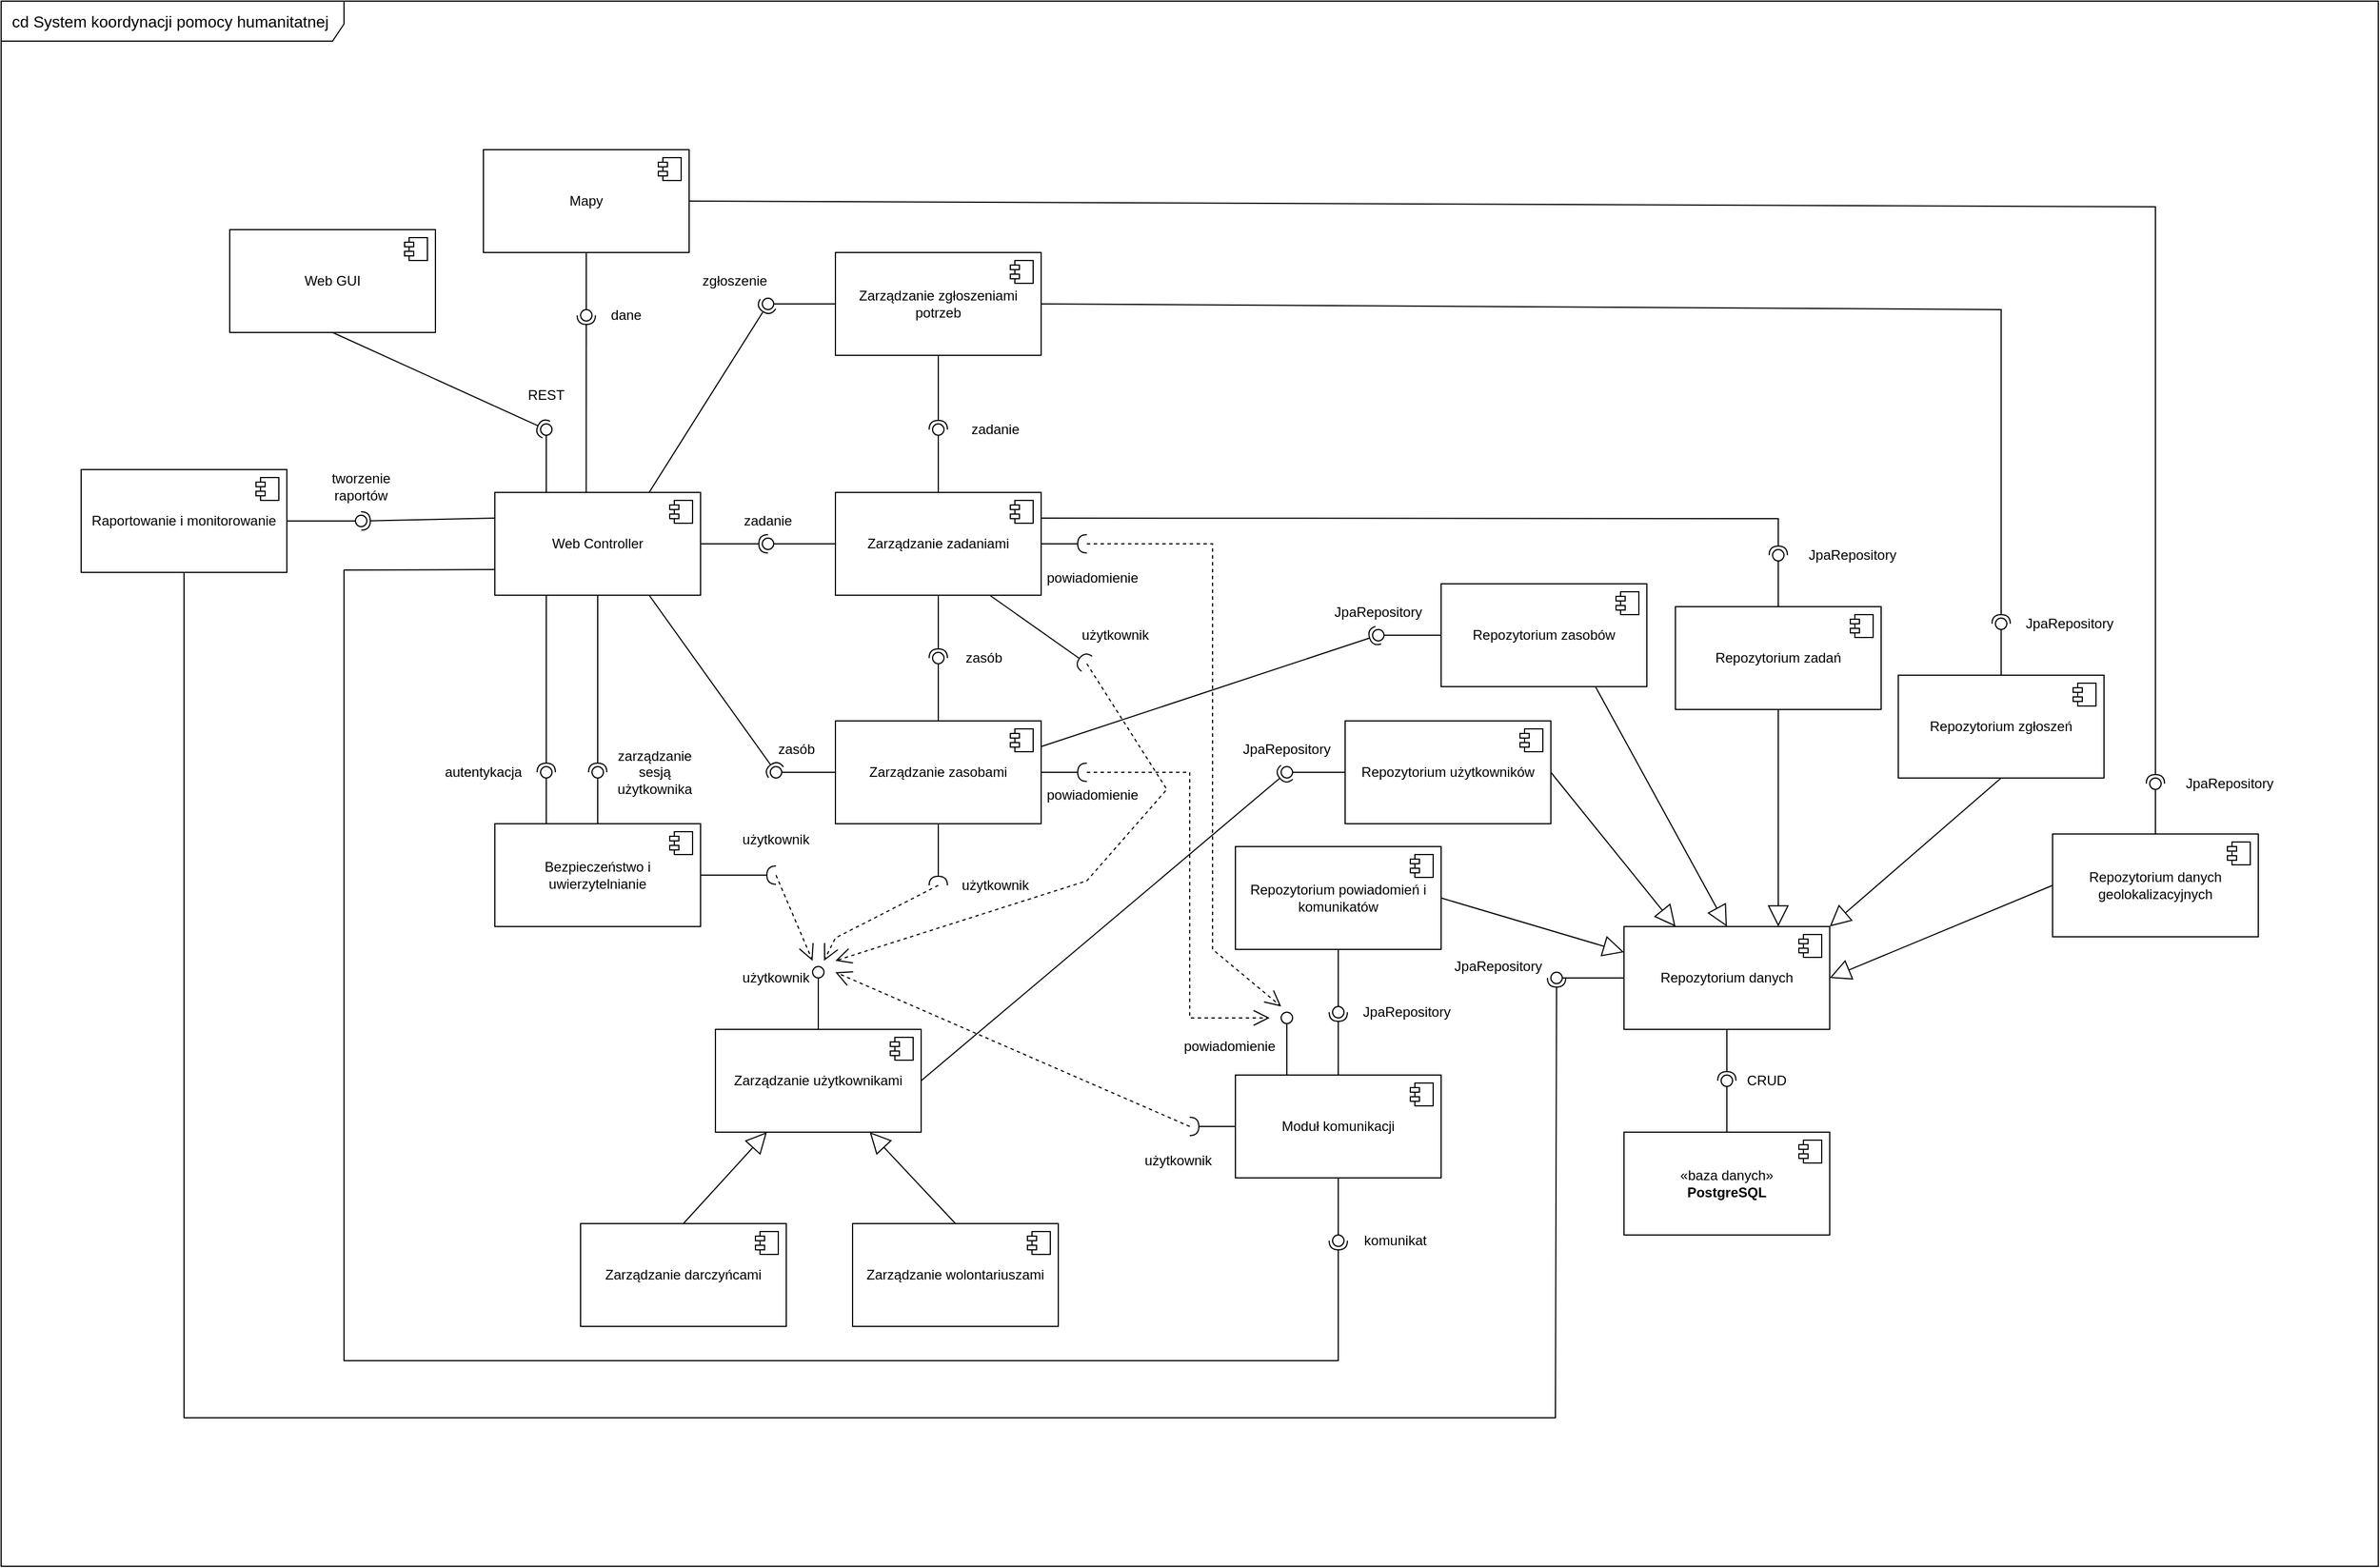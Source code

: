 <mxfile version="24.7.8">
  <diagram name="Strona-1" id="bdYZarhWwnNevOuEMBzX">
    <mxGraphModel dx="2403" dy="3136" grid="1" gridSize="10" guides="1" tooltips="1" connect="1" arrows="1" fold="1" page="1" pageScale="1" pageWidth="827" pageHeight="1169" math="0" shadow="0">
      <root>
        <mxCell id="0" />
        <mxCell id="1" parent="0" />
        <mxCell id="wbfZPtrRBLeSPW4oJf3d-215" value="&lt;font style=&quot;font-size: 14px;&quot;&gt;cd System koordynacji pomocy humanitatnej&amp;nbsp;&lt;/font&gt;" style="shape=umlFrame;whiteSpace=wrap;html=1;pointerEvents=0;recursiveResize=0;container=1;collapsible=0;width=300;height=35;" parent="1" vertex="1">
          <mxGeometry x="550" y="-640" width="2080" height="1370" as="geometry" />
        </mxCell>
        <mxCell id="KYm69CL8cMX49H1j501y-74" value="powiadomienie" style="text;html=1;align=center;verticalAlign=middle;whiteSpace=wrap;rounded=0;" parent="wbfZPtrRBLeSPW4oJf3d-215" vertex="1">
          <mxGeometry x="1045" y="900" width="60" height="30" as="geometry" />
        </mxCell>
        <mxCell id="wbfZPtrRBLeSPW4oJf3d-64" value="Bezpieczeństwo i uwierzytelnianie" style="html=1;dropTarget=0;whiteSpace=wrap;" parent="1" vertex="1">
          <mxGeometry x="982" y="80" width="180" height="90" as="geometry" />
        </mxCell>
        <mxCell id="wbfZPtrRBLeSPW4oJf3d-65" value="" style="shape=module;jettyWidth=8;jettyHeight=4;" parent="wbfZPtrRBLeSPW4oJf3d-64" vertex="1">
          <mxGeometry x="1" width="20" height="20" relative="1" as="geometry">
            <mxPoint x="-27" y="7" as="offset" />
          </mxGeometry>
        </mxCell>
        <mxCell id="wbfZPtrRBLeSPW4oJf3d-66" value="Zarządzanie zgłoszeniami potrzeb" style="html=1;dropTarget=0;whiteSpace=wrap;" parent="1" vertex="1">
          <mxGeometry x="1280" y="-420" width="180" height="90" as="geometry" />
        </mxCell>
        <mxCell id="wbfZPtrRBLeSPW4oJf3d-67" value="" style="shape=module;jettyWidth=8;jettyHeight=4;" parent="wbfZPtrRBLeSPW4oJf3d-66" vertex="1">
          <mxGeometry x="1" width="20" height="20" relative="1" as="geometry">
            <mxPoint x="-27" y="7" as="offset" />
          </mxGeometry>
        </mxCell>
        <mxCell id="wbfZPtrRBLeSPW4oJf3d-68" value="Web Controller" style="html=1;dropTarget=0;whiteSpace=wrap;" parent="1" vertex="1">
          <mxGeometry x="982" y="-210" width="180" height="90" as="geometry" />
        </mxCell>
        <mxCell id="wbfZPtrRBLeSPW4oJf3d-69" value="" style="shape=module;jettyWidth=8;jettyHeight=4;" parent="wbfZPtrRBLeSPW4oJf3d-68" vertex="1">
          <mxGeometry x="1" width="20" height="20" relative="1" as="geometry">
            <mxPoint x="-27" y="7" as="offset" />
          </mxGeometry>
        </mxCell>
        <mxCell id="wbfZPtrRBLeSPW4oJf3d-74" value="zarządzanie sesją użytkownika" style="text;html=1;align=center;verticalAlign=middle;whiteSpace=wrap;rounded=0;" parent="1" vertex="1">
          <mxGeometry x="1092" y="20" width="60" height="30" as="geometry" />
        </mxCell>
        <mxCell id="wbfZPtrRBLeSPW4oJf3d-78" value="autentykacja" style="text;html=1;align=center;verticalAlign=middle;whiteSpace=wrap;rounded=0;" parent="1" vertex="1">
          <mxGeometry x="942" y="20" width="60" height="30" as="geometry" />
        </mxCell>
        <mxCell id="wbfZPtrRBLeSPW4oJf3d-79" value="Zarządzanie zadaniami" style="html=1;dropTarget=0;whiteSpace=wrap;" parent="1" vertex="1">
          <mxGeometry x="1280" y="-210" width="180" height="90" as="geometry" />
        </mxCell>
        <mxCell id="wbfZPtrRBLeSPW4oJf3d-80" value="" style="shape=module;jettyWidth=8;jettyHeight=4;" parent="wbfZPtrRBLeSPW4oJf3d-79" vertex="1">
          <mxGeometry x="1" width="20" height="20" relative="1" as="geometry">
            <mxPoint x="-27" y="7" as="offset" />
          </mxGeometry>
        </mxCell>
        <mxCell id="wbfZPtrRBLeSPW4oJf3d-83" value="Zarządzanie użytkownikami" style="html=1;dropTarget=0;whiteSpace=wrap;" parent="1" vertex="1">
          <mxGeometry x="1175" y="260" width="180" height="90" as="geometry" />
        </mxCell>
        <mxCell id="wbfZPtrRBLeSPW4oJf3d-84" value="" style="shape=module;jettyWidth=8;jettyHeight=4;" parent="wbfZPtrRBLeSPW4oJf3d-83" vertex="1">
          <mxGeometry x="1" width="20" height="20" relative="1" as="geometry">
            <mxPoint x="-27" y="7" as="offset" />
          </mxGeometry>
        </mxCell>
        <mxCell id="wbfZPtrRBLeSPW4oJf3d-87" value="Web GUI" style="html=1;dropTarget=0;whiteSpace=wrap;" parent="1" vertex="1">
          <mxGeometry x="750" y="-440" width="180" height="90" as="geometry" />
        </mxCell>
        <mxCell id="wbfZPtrRBLeSPW4oJf3d-88" value="" style="shape=module;jettyWidth=8;jettyHeight=4;" parent="wbfZPtrRBLeSPW4oJf3d-87" vertex="1">
          <mxGeometry x="1" width="20" height="20" relative="1" as="geometry">
            <mxPoint x="-27" y="7" as="offset" />
          </mxGeometry>
        </mxCell>
        <mxCell id="wbfZPtrRBLeSPW4oJf3d-105" value="Zarządzanie zasobami" style="html=1;dropTarget=0;whiteSpace=wrap;" parent="1" vertex="1">
          <mxGeometry x="1280" y="-10" width="180" height="90" as="geometry" />
        </mxCell>
        <mxCell id="wbfZPtrRBLeSPW4oJf3d-106" value="" style="shape=module;jettyWidth=8;jettyHeight=4;" parent="wbfZPtrRBLeSPW4oJf3d-105" vertex="1">
          <mxGeometry x="1" width="20" height="20" relative="1" as="geometry">
            <mxPoint x="-27" y="7" as="offset" />
          </mxGeometry>
        </mxCell>
        <mxCell id="wbfZPtrRBLeSPW4oJf3d-111" value="" style="rounded=0;orthogonalLoop=1;jettySize=auto;html=1;endArrow=halfCircle;endFill=0;endSize=6;strokeWidth=1;sketch=0;exitX=0.5;exitY=1;exitDx=0;exitDy=0;" parent="1" source="wbfZPtrRBLeSPW4oJf3d-68" target="wbfZPtrRBLeSPW4oJf3d-113" edge="1">
          <mxGeometry relative="1" as="geometry">
            <mxPoint x="1130" y="25" as="sourcePoint" />
          </mxGeometry>
        </mxCell>
        <mxCell id="wbfZPtrRBLeSPW4oJf3d-112" value="" style="rounded=0;orthogonalLoop=1;jettySize=auto;html=1;endArrow=oval;endFill=0;sketch=0;sourcePerimeterSpacing=0;targetPerimeterSpacing=0;endSize=10;exitX=0.5;exitY=0;exitDx=0;exitDy=0;" parent="1" source="wbfZPtrRBLeSPW4oJf3d-64" target="wbfZPtrRBLeSPW4oJf3d-113" edge="1">
          <mxGeometry relative="1" as="geometry">
            <mxPoint x="1142" y="135" as="sourcePoint" />
          </mxGeometry>
        </mxCell>
        <mxCell id="wbfZPtrRBLeSPW4oJf3d-113" value="" style="ellipse;whiteSpace=wrap;html=1;align=center;aspect=fixed;fillColor=none;strokeColor=none;resizable=0;perimeter=centerPerimeter;rotatable=0;allowArrows=0;points=[];outlineConnect=1;" parent="1" vertex="1">
          <mxGeometry x="1067" y="30" width="10" height="10" as="geometry" />
        </mxCell>
        <mxCell id="wbfZPtrRBLeSPW4oJf3d-116" value="" style="rounded=0;orthogonalLoop=1;jettySize=auto;html=1;endArrow=halfCircle;endFill=0;endSize=6;strokeWidth=1;sketch=0;exitX=0.25;exitY=1;exitDx=0;exitDy=0;" parent="1" source="wbfZPtrRBLeSPW4oJf3d-68" target="wbfZPtrRBLeSPW4oJf3d-118" edge="1">
          <mxGeometry relative="1" as="geometry">
            <mxPoint x="1130" y="25" as="sourcePoint" />
          </mxGeometry>
        </mxCell>
        <mxCell id="wbfZPtrRBLeSPW4oJf3d-117" value="" style="rounded=0;orthogonalLoop=1;jettySize=auto;html=1;endArrow=oval;endFill=0;sketch=0;sourcePerimeterSpacing=0;targetPerimeterSpacing=0;endSize=10;exitX=0.25;exitY=0;exitDx=0;exitDy=0;" parent="1" source="wbfZPtrRBLeSPW4oJf3d-64" target="wbfZPtrRBLeSPW4oJf3d-118" edge="1">
          <mxGeometry relative="1" as="geometry">
            <mxPoint x="1142" y="135" as="sourcePoint" />
          </mxGeometry>
        </mxCell>
        <mxCell id="wbfZPtrRBLeSPW4oJf3d-118" value="" style="ellipse;whiteSpace=wrap;html=1;align=center;aspect=fixed;fillColor=none;strokeColor=none;resizable=0;perimeter=centerPerimeter;rotatable=0;allowArrows=0;points=[];outlineConnect=1;" parent="1" vertex="1">
          <mxGeometry x="1022" y="30" width="10" height="10" as="geometry" />
        </mxCell>
        <mxCell id="wbfZPtrRBLeSPW4oJf3d-119" value="" style="rounded=0;orthogonalLoop=1;jettySize=auto;html=1;endArrow=halfCircle;endFill=0;endSize=6;strokeWidth=1;sketch=0;exitX=0.75;exitY=0;exitDx=0;exitDy=0;" parent="1" source="wbfZPtrRBLeSPW4oJf3d-68" target="wbfZPtrRBLeSPW4oJf3d-121" edge="1">
          <mxGeometry relative="1" as="geometry">
            <mxPoint x="1060" y="-345" as="sourcePoint" />
          </mxGeometry>
        </mxCell>
        <mxCell id="wbfZPtrRBLeSPW4oJf3d-120" value="" style="rounded=0;orthogonalLoop=1;jettySize=auto;html=1;endArrow=oval;endFill=0;sketch=0;sourcePerimeterSpacing=0;targetPerimeterSpacing=0;endSize=10;exitX=0;exitY=0.5;exitDx=0;exitDy=0;" parent="1" source="wbfZPtrRBLeSPW4oJf3d-66" target="wbfZPtrRBLeSPW4oJf3d-121" edge="1">
          <mxGeometry relative="1" as="geometry">
            <mxPoint x="1020" y="-345" as="sourcePoint" />
          </mxGeometry>
        </mxCell>
        <mxCell id="wbfZPtrRBLeSPW4oJf3d-121" value="" style="ellipse;whiteSpace=wrap;html=1;align=center;aspect=fixed;fillColor=none;strokeColor=none;resizable=0;perimeter=centerPerimeter;rotatable=0;allowArrows=0;points=[];outlineConnect=1;" parent="1" vertex="1">
          <mxGeometry x="1216" y="-380" width="10" height="10" as="geometry" />
        </mxCell>
        <mxCell id="wbfZPtrRBLeSPW4oJf3d-123" value="zgłoszenie" style="text;html=1;align=center;verticalAlign=middle;whiteSpace=wrap;rounded=0;" parent="1" vertex="1">
          <mxGeometry x="1162" y="-410" width="60" height="30" as="geometry" />
        </mxCell>
        <mxCell id="wbfZPtrRBLeSPW4oJf3d-136" value="" style="rounded=0;orthogonalLoop=1;jettySize=auto;html=1;endArrow=halfCircle;endFill=0;endSize=6;strokeWidth=1;sketch=0;exitX=1;exitY=0.5;exitDx=0;exitDy=0;" parent="1" source="KYm69CL8cMX49H1j501y-21" edge="1">
          <mxGeometry relative="1" as="geometry">
            <mxPoint x="1076" y="-55" as="sourcePoint" />
            <mxPoint x="1228" y="125" as="targetPoint" />
          </mxGeometry>
        </mxCell>
        <mxCell id="wbfZPtrRBLeSPW4oJf3d-156" value="" style="rounded=0;orthogonalLoop=1;jettySize=auto;html=1;endArrow=halfCircle;endFill=0;endSize=6;strokeWidth=1;sketch=0;exitX=1;exitY=0.5;exitDx=0;exitDy=0;" parent="1" source="wbfZPtrRBLeSPW4oJf3d-68" target="wbfZPtrRBLeSPW4oJf3d-158" edge="1">
          <mxGeometry relative="1" as="geometry">
            <mxPoint x="1120" y="-165" as="sourcePoint" />
          </mxGeometry>
        </mxCell>
        <mxCell id="wbfZPtrRBLeSPW4oJf3d-157" value="" style="rounded=0;orthogonalLoop=1;jettySize=auto;html=1;endArrow=oval;endFill=0;sketch=0;sourcePerimeterSpacing=0;targetPerimeterSpacing=0;endSize=10;exitX=0;exitY=0.5;exitDx=0;exitDy=0;" parent="1" source="wbfZPtrRBLeSPW4oJf3d-79" target="wbfZPtrRBLeSPW4oJf3d-158" edge="1">
          <mxGeometry relative="1" as="geometry">
            <mxPoint x="1460" y="-225" as="sourcePoint" />
          </mxGeometry>
        </mxCell>
        <mxCell id="wbfZPtrRBLeSPW4oJf3d-158" value="" style="ellipse;whiteSpace=wrap;html=1;align=center;aspect=fixed;fillColor=none;strokeColor=none;resizable=0;perimeter=centerPerimeter;rotatable=0;allowArrows=0;points=[];outlineConnect=1;" parent="1" vertex="1">
          <mxGeometry x="1216" y="-170" width="10" height="10" as="geometry" />
        </mxCell>
        <mxCell id="wbfZPtrRBLeSPW4oJf3d-159" value="zadanie" style="text;html=1;align=center;verticalAlign=middle;whiteSpace=wrap;rounded=0;" parent="1" vertex="1">
          <mxGeometry x="1191" y="-200" width="60" height="30" as="geometry" />
        </mxCell>
        <mxCell id="wbfZPtrRBLeSPW4oJf3d-168" value="Raportowanie i monitorowanie" style="html=1;dropTarget=0;whiteSpace=wrap;" parent="1" vertex="1">
          <mxGeometry x="620" y="-230" width="180" height="90" as="geometry" />
        </mxCell>
        <mxCell id="wbfZPtrRBLeSPW4oJf3d-169" value="" style="shape=module;jettyWidth=8;jettyHeight=4;" parent="wbfZPtrRBLeSPW4oJf3d-168" vertex="1">
          <mxGeometry x="1" width="20" height="20" relative="1" as="geometry">
            <mxPoint x="-27" y="7" as="offset" />
          </mxGeometry>
        </mxCell>
        <mxCell id="wbfZPtrRBLeSPW4oJf3d-184" value="" style="rounded=0;orthogonalLoop=1;jettySize=auto;html=1;endArrow=halfCircle;endFill=0;endSize=6;strokeWidth=1;sketch=0;exitX=0.75;exitY=1;exitDx=0;exitDy=0;" parent="1" source="wbfZPtrRBLeSPW4oJf3d-68" target="wbfZPtrRBLeSPW4oJf3d-186" edge="1">
          <mxGeometry relative="1" as="geometry">
            <mxPoint x="1090" y="-90" as="sourcePoint" />
          </mxGeometry>
        </mxCell>
        <mxCell id="wbfZPtrRBLeSPW4oJf3d-185" value="" style="rounded=0;orthogonalLoop=1;jettySize=auto;html=1;endArrow=oval;endFill=0;sketch=0;sourcePerimeterSpacing=0;targetPerimeterSpacing=0;endSize=10;exitX=0;exitY=0.5;exitDx=0;exitDy=0;" parent="1" source="wbfZPtrRBLeSPW4oJf3d-105" target="wbfZPtrRBLeSPW4oJf3d-186" edge="1">
          <mxGeometry relative="1" as="geometry">
            <mxPoint x="1360" y="-185" as="sourcePoint" />
          </mxGeometry>
        </mxCell>
        <mxCell id="wbfZPtrRBLeSPW4oJf3d-186" value="" style="ellipse;whiteSpace=wrap;html=1;align=center;aspect=fixed;fillColor=none;strokeColor=none;resizable=0;perimeter=centerPerimeter;rotatable=0;allowArrows=0;points=[];outlineConnect=1;" parent="1" vertex="1">
          <mxGeometry x="1223" y="30" width="10" height="10" as="geometry" />
        </mxCell>
        <mxCell id="wbfZPtrRBLeSPW4oJf3d-187" value="zasób" style="text;html=1;align=center;verticalAlign=middle;whiteSpace=wrap;rounded=0;" parent="1" vertex="1">
          <mxGeometry x="1216" width="60" height="30" as="geometry" />
        </mxCell>
        <mxCell id="wbfZPtrRBLeSPW4oJf3d-193" value="" style="endArrow=block;endSize=16;endFill=0;html=1;rounded=0;entryX=0.25;entryY=1;entryDx=0;entryDy=0;exitX=0.5;exitY=0;exitDx=0;exitDy=0;" parent="1" source="wbfZPtrRBLeSPW4oJf3d-154" target="wbfZPtrRBLeSPW4oJf3d-83" edge="1">
          <mxGeometry width="160" relative="1" as="geometry">
            <mxPoint x="1205" y="-30" as="sourcePoint" />
            <mxPoint x="1365" y="-30" as="targetPoint" />
          </mxGeometry>
        </mxCell>
        <mxCell id="wbfZPtrRBLeSPW4oJf3d-62" value="Repozytorium danych" style="html=1;dropTarget=0;whiteSpace=wrap;" parent="1" vertex="1">
          <mxGeometry x="1970" y="170" width="180" height="90" as="geometry" />
        </mxCell>
        <mxCell id="wbfZPtrRBLeSPW4oJf3d-63" value="" style="shape=module;jettyWidth=8;jettyHeight=4;" parent="wbfZPtrRBLeSPW4oJf3d-62" vertex="1">
          <mxGeometry x="1" width="20" height="20" relative="1" as="geometry">
            <mxPoint x="-27" y="7" as="offset" />
          </mxGeometry>
        </mxCell>
        <mxCell id="jIf5_SYDW_eX0Bh0rf3I-1" value="«baza danych»&lt;br&gt;&lt;b&gt;PostgreSQL&lt;/b&gt;" style="html=1;dropTarget=0;whiteSpace=wrap;" parent="1" vertex="1">
          <mxGeometry x="1970" y="350" width="180" height="90" as="geometry" />
        </mxCell>
        <mxCell id="jIf5_SYDW_eX0Bh0rf3I-2" value="" style="shape=module;jettyWidth=8;jettyHeight=4;" parent="jIf5_SYDW_eX0Bh0rf3I-1" vertex="1">
          <mxGeometry x="1" width="20" height="20" relative="1" as="geometry">
            <mxPoint x="-27" y="7" as="offset" />
          </mxGeometry>
        </mxCell>
        <mxCell id="jIf5_SYDW_eX0Bh0rf3I-9" value="CRUD" style="text;html=1;align=center;verticalAlign=middle;whiteSpace=wrap;rounded=0;" parent="1" vertex="1">
          <mxGeometry x="2065" y="290" width="60" height="30" as="geometry" />
        </mxCell>
        <mxCell id="jIf5_SYDW_eX0Bh0rf3I-3" value="" style="rounded=0;orthogonalLoop=1;jettySize=auto;html=1;endArrow=halfCircle;endFill=0;endSize=6;strokeWidth=1;sketch=0;exitX=0.5;exitY=1;exitDx=0;exitDy=0;" parent="1" source="wbfZPtrRBLeSPW4oJf3d-62" target="jIf5_SYDW_eX0Bh0rf3I-5" edge="1">
          <mxGeometry relative="1" as="geometry">
            <mxPoint x="1640" y="315" as="sourcePoint" />
          </mxGeometry>
        </mxCell>
        <mxCell id="jIf5_SYDW_eX0Bh0rf3I-4" value="" style="rounded=0;orthogonalLoop=1;jettySize=auto;html=1;endArrow=oval;endFill=0;sketch=0;sourcePerimeterSpacing=0;targetPerimeterSpacing=0;endSize=10;exitX=0.5;exitY=0;exitDx=0;exitDy=0;" parent="1" source="jIf5_SYDW_eX0Bh0rf3I-1" target="jIf5_SYDW_eX0Bh0rf3I-5" edge="1">
          <mxGeometry relative="1" as="geometry">
            <mxPoint x="1640" y="325" as="sourcePoint" />
          </mxGeometry>
        </mxCell>
        <mxCell id="jIf5_SYDW_eX0Bh0rf3I-5" value="" style="ellipse;whiteSpace=wrap;html=1;align=center;aspect=fixed;fillColor=none;strokeColor=none;resizable=0;perimeter=centerPerimeter;rotatable=0;allowArrows=0;points=[];outlineConnect=1;" parent="1" vertex="1">
          <mxGeometry x="2055" y="300" width="10" height="10" as="geometry" />
        </mxCell>
        <mxCell id="jIf5_SYDW_eX0Bh0rf3I-10" value="Repozytorium użytkowników" style="html=1;dropTarget=0;whiteSpace=wrap;" parent="1" vertex="1">
          <mxGeometry x="1726" y="-10" width="180" height="90" as="geometry" />
        </mxCell>
        <mxCell id="jIf5_SYDW_eX0Bh0rf3I-11" value="" style="shape=module;jettyWidth=8;jettyHeight=4;" parent="jIf5_SYDW_eX0Bh0rf3I-10" vertex="1">
          <mxGeometry x="1" width="20" height="20" relative="1" as="geometry">
            <mxPoint x="-27" y="7" as="offset" />
          </mxGeometry>
        </mxCell>
        <mxCell id="wbfZPtrRBLeSPW4oJf3d-153" value="REST" style="text;html=1;align=center;verticalAlign=middle;whiteSpace=wrap;rounded=0;" parent="1" vertex="1">
          <mxGeometry x="997" y="-310" width="60" height="30" as="geometry" />
        </mxCell>
        <mxCell id="wbfZPtrRBLeSPW4oJf3d-139" value="użytkownik" style="text;html=1;align=center;verticalAlign=middle;whiteSpace=wrap;rounded=0;" parent="1" vertex="1">
          <mxGeometry x="1198" y="79" width="60" height="30" as="geometry" />
        </mxCell>
        <mxCell id="wbfZPtrRBLeSPW4oJf3d-85" value="Mapy" style="html=1;dropTarget=0;whiteSpace=wrap;" parent="1" vertex="1">
          <mxGeometry x="972" y="-510" width="180" height="90" as="geometry" />
        </mxCell>
        <mxCell id="wbfZPtrRBLeSPW4oJf3d-86" value="" style="shape=module;jettyWidth=8;jettyHeight=4;" parent="wbfZPtrRBLeSPW4oJf3d-85" vertex="1">
          <mxGeometry x="1" width="20" height="20" relative="1" as="geometry">
            <mxPoint x="-27" y="7" as="offset" />
          </mxGeometry>
        </mxCell>
        <mxCell id="wbfZPtrRBLeSPW4oJf3d-81" value="Moduł komunikacji" style="html=1;dropTarget=0;whiteSpace=wrap;" parent="1" vertex="1">
          <mxGeometry x="1630" y="300" width="180" height="90" as="geometry" />
        </mxCell>
        <mxCell id="wbfZPtrRBLeSPW4oJf3d-82" value="" style="shape=module;jettyWidth=8;jettyHeight=4;" parent="wbfZPtrRBLeSPW4oJf3d-81" vertex="1">
          <mxGeometry x="1" width="20" height="20" relative="1" as="geometry">
            <mxPoint x="-27" y="7" as="offset" />
          </mxGeometry>
        </mxCell>
        <mxCell id="mP5h9x_NBcfM7MQZ7Am3-3" value="Repozytorium powiadomień i komunikatów" style="html=1;dropTarget=0;whiteSpace=wrap;" parent="1" vertex="1">
          <mxGeometry x="1630" y="100" width="180" height="90" as="geometry" />
        </mxCell>
        <mxCell id="mP5h9x_NBcfM7MQZ7Am3-4" value="" style="shape=module;jettyWidth=8;jettyHeight=4;" parent="mP5h9x_NBcfM7MQZ7Am3-3" vertex="1">
          <mxGeometry x="1" width="20" height="20" relative="1" as="geometry">
            <mxPoint x="-27" y="7" as="offset" />
          </mxGeometry>
        </mxCell>
        <mxCell id="mP5h9x_NBcfM7MQZ7Am3-11" value="Zarządzanie wolontariuszami" style="html=1;dropTarget=0;whiteSpace=wrap;" parent="1" vertex="1">
          <mxGeometry x="1295" y="430" width="180" height="90" as="geometry" />
        </mxCell>
        <mxCell id="mP5h9x_NBcfM7MQZ7Am3-12" value="" style="shape=module;jettyWidth=8;jettyHeight=4;" parent="mP5h9x_NBcfM7MQZ7Am3-11" vertex="1">
          <mxGeometry x="1" width="20" height="20" relative="1" as="geometry">
            <mxPoint x="-27" y="7" as="offset" />
          </mxGeometry>
        </mxCell>
        <mxCell id="wbfZPtrRBLeSPW4oJf3d-154" value="Zarządzanie darczyńcami" style="html=1;dropTarget=0;whiteSpace=wrap;" parent="1" vertex="1">
          <mxGeometry x="1057" y="430" width="180" height="90" as="geometry" />
        </mxCell>
        <mxCell id="wbfZPtrRBLeSPW4oJf3d-155" value="" style="shape=module;jettyWidth=8;jettyHeight=4;" parent="wbfZPtrRBLeSPW4oJf3d-154" vertex="1">
          <mxGeometry x="1" width="20" height="20" relative="1" as="geometry">
            <mxPoint x="-27" y="7" as="offset" />
          </mxGeometry>
        </mxCell>
        <mxCell id="jIf5_SYDW_eX0Bh0rf3I-14" value="Repozytorium zasobów" style="html=1;dropTarget=0;whiteSpace=wrap;" parent="1" vertex="1">
          <mxGeometry x="1810" y="-130" width="180" height="90" as="geometry" />
        </mxCell>
        <mxCell id="jIf5_SYDW_eX0Bh0rf3I-15" value="" style="shape=module;jettyWidth=8;jettyHeight=4;" parent="jIf5_SYDW_eX0Bh0rf3I-14" vertex="1">
          <mxGeometry x="1" width="20" height="20" relative="1" as="geometry">
            <mxPoint x="-27" y="7" as="offset" />
          </mxGeometry>
        </mxCell>
        <mxCell id="jIf5_SYDW_eX0Bh0rf3I-16" value="" style="rounded=0;orthogonalLoop=1;jettySize=auto;html=1;endArrow=halfCircle;endFill=0;endSize=6;strokeWidth=1;sketch=0;exitX=0.5;exitY=1;exitDx=0;exitDy=0;" parent="1" source="wbfZPtrRBLeSPW4oJf3d-87" target="jIf5_SYDW_eX0Bh0rf3I-18" edge="1">
          <mxGeometry relative="1" as="geometry">
            <mxPoint x="1310" y="-105" as="sourcePoint" />
          </mxGeometry>
        </mxCell>
        <mxCell id="jIf5_SYDW_eX0Bh0rf3I-17" value="" style="rounded=0;orthogonalLoop=1;jettySize=auto;html=1;endArrow=oval;endFill=0;sketch=0;sourcePerimeterSpacing=0;targetPerimeterSpacing=0;endSize=10;exitX=0.25;exitY=0;exitDx=0;exitDy=0;" parent="1" source="wbfZPtrRBLeSPW4oJf3d-68" target="jIf5_SYDW_eX0Bh0rf3I-18" edge="1">
          <mxGeometry relative="1" as="geometry">
            <mxPoint x="1270" y="-105" as="sourcePoint" />
          </mxGeometry>
        </mxCell>
        <mxCell id="jIf5_SYDW_eX0Bh0rf3I-18" value="" style="ellipse;whiteSpace=wrap;html=1;align=center;aspect=fixed;fillColor=none;strokeColor=none;resizable=0;perimeter=centerPerimeter;rotatable=0;allowArrows=0;points=[];outlineConnect=1;" parent="1" vertex="1">
          <mxGeometry x="1022" y="-270" width="10" height="10" as="geometry" />
        </mxCell>
        <mxCell id="mP5h9x_NBcfM7MQZ7Am3-1" value="Repozytorium zadań" style="html=1;dropTarget=0;whiteSpace=wrap;" parent="1" vertex="1">
          <mxGeometry x="2015" y="-110" width="180" height="90" as="geometry" />
        </mxCell>
        <mxCell id="mP5h9x_NBcfM7MQZ7Am3-2" value="" style="shape=module;jettyWidth=8;jettyHeight=4;" parent="mP5h9x_NBcfM7MQZ7Am3-1" vertex="1">
          <mxGeometry x="1" width="20" height="20" relative="1" as="geometry">
            <mxPoint x="-27" y="7" as="offset" />
          </mxGeometry>
        </mxCell>
        <mxCell id="jIf5_SYDW_eX0Bh0rf3I-12" value="Repozytorium zgłoszeń" style="html=1;dropTarget=0;whiteSpace=wrap;" parent="1" vertex="1">
          <mxGeometry x="2210" y="-50" width="180" height="90" as="geometry" />
        </mxCell>
        <mxCell id="jIf5_SYDW_eX0Bh0rf3I-13" value="" style="shape=module;jettyWidth=8;jettyHeight=4;" parent="jIf5_SYDW_eX0Bh0rf3I-12" vertex="1">
          <mxGeometry x="1" width="20" height="20" relative="1" as="geometry">
            <mxPoint x="-27" y="7" as="offset" />
          </mxGeometry>
        </mxCell>
        <mxCell id="mP5h9x_NBcfM7MQZ7Am3-5" value="Repozytorium danych geolokalizacyjnych" style="html=1;dropTarget=0;whiteSpace=wrap;" parent="1" vertex="1">
          <mxGeometry x="2345" y="89" width="180" height="90" as="geometry" />
        </mxCell>
        <mxCell id="mP5h9x_NBcfM7MQZ7Am3-6" value="" style="shape=module;jettyWidth=8;jettyHeight=4;" parent="mP5h9x_NBcfM7MQZ7Am3-5" vertex="1">
          <mxGeometry x="1" width="20" height="20" relative="1" as="geometry">
            <mxPoint x="-27" y="7" as="offset" />
          </mxGeometry>
        </mxCell>
        <mxCell id="mP5h9x_NBcfM7MQZ7Am3-14" value="" style="endArrow=block;endSize=16;endFill=0;html=1;rounded=0;entryX=0.75;entryY=1;entryDx=0;entryDy=0;exitX=0.5;exitY=0;exitDx=0;exitDy=0;" parent="1" source="mP5h9x_NBcfM7MQZ7Am3-11" target="wbfZPtrRBLeSPW4oJf3d-83" edge="1">
          <mxGeometry width="160" relative="1" as="geometry">
            <mxPoint x="1157" y="360" as="sourcePoint" />
            <mxPoint x="1210" y="290" as="targetPoint" />
          </mxGeometry>
        </mxCell>
        <mxCell id="mP5h9x_NBcfM7MQZ7Am3-16" value="" style="endArrow=block;endSize=16;endFill=0;html=1;rounded=0;entryX=0;entryY=0.25;entryDx=0;entryDy=0;exitX=1;exitY=0.5;exitDx=0;exitDy=0;" parent="1" source="mP5h9x_NBcfM7MQZ7Am3-3" target="wbfZPtrRBLeSPW4oJf3d-62" edge="1">
          <mxGeometry width="160" relative="1" as="geometry">
            <mxPoint x="1860" y="164" as="sourcePoint" />
            <mxPoint x="1842.5" y="150" as="targetPoint" />
          </mxGeometry>
        </mxCell>
        <mxCell id="mP5h9x_NBcfM7MQZ7Am3-17" value="" style="endArrow=block;endSize=16;endFill=0;html=1;rounded=0;entryX=0.25;entryY=0;entryDx=0;entryDy=0;exitX=1;exitY=0.5;exitDx=0;exitDy=0;" parent="1" source="jIf5_SYDW_eX0Bh0rf3I-10" target="wbfZPtrRBLeSPW4oJf3d-62" edge="1">
          <mxGeometry width="160" relative="1" as="geometry">
            <mxPoint x="1252" y="240" as="sourcePoint" />
            <mxPoint x="1305" y="170" as="targetPoint" />
          </mxGeometry>
        </mxCell>
        <mxCell id="mP5h9x_NBcfM7MQZ7Am3-18" value="" style="endArrow=block;endSize=16;endFill=0;html=1;rounded=0;entryX=0.5;entryY=0;entryDx=0;entryDy=0;exitX=0.75;exitY=1;exitDx=0;exitDy=0;" parent="1" source="jIf5_SYDW_eX0Bh0rf3I-14" target="wbfZPtrRBLeSPW4oJf3d-62" edge="1">
          <mxGeometry width="160" relative="1" as="geometry">
            <mxPoint x="1990" y="-30" as="sourcePoint" />
            <mxPoint x="1315" y="180" as="targetPoint" />
          </mxGeometry>
        </mxCell>
        <mxCell id="mP5h9x_NBcfM7MQZ7Am3-19" value="" style="endArrow=block;endSize=16;endFill=0;html=1;rounded=0;entryX=0.75;entryY=0;entryDx=0;entryDy=0;exitX=0.5;exitY=1;exitDx=0;exitDy=0;" parent="1" source="mP5h9x_NBcfM7MQZ7Am3-1" target="wbfZPtrRBLeSPW4oJf3d-62" edge="1">
          <mxGeometry width="160" relative="1" as="geometry">
            <mxPoint x="2090" y="-20" as="sourcePoint" />
            <mxPoint x="1325" y="190" as="targetPoint" />
          </mxGeometry>
        </mxCell>
        <mxCell id="mP5h9x_NBcfM7MQZ7Am3-20" value="" style="endArrow=block;endSize=16;endFill=0;html=1;rounded=0;entryX=1;entryY=0.5;entryDx=0;entryDy=0;exitX=0;exitY=0.5;exitDx=0;exitDy=0;" parent="1" source="mP5h9x_NBcfM7MQZ7Am3-5" target="wbfZPtrRBLeSPW4oJf3d-62" edge="1">
          <mxGeometry width="160" relative="1" as="geometry">
            <mxPoint x="2240" y="240" as="sourcePoint" />
            <mxPoint x="1335" y="200" as="targetPoint" />
          </mxGeometry>
        </mxCell>
        <mxCell id="mP5h9x_NBcfM7MQZ7Am3-21" value="" style="endArrow=block;endSize=16;endFill=0;html=1;rounded=0;entryX=1;entryY=0;entryDx=0;entryDy=0;exitX=0.5;exitY=1;exitDx=0;exitDy=0;" parent="1" source="jIf5_SYDW_eX0Bh0rf3I-12" target="wbfZPtrRBLeSPW4oJf3d-62" edge="1">
          <mxGeometry width="160" relative="1" as="geometry">
            <mxPoint x="2180" y="20" as="sourcePoint" />
            <mxPoint x="1345" y="210" as="targetPoint" />
          </mxGeometry>
        </mxCell>
        <mxCell id="mP5h9x_NBcfM7MQZ7Am3-22" value="" style="rounded=0;orthogonalLoop=1;jettySize=auto;html=1;endArrow=halfCircle;endFill=0;endSize=6;strokeWidth=1;sketch=0;exitX=0.5;exitY=1;exitDx=0;exitDy=0;" parent="1" source="wbfZPtrRBLeSPW4oJf3d-66" target="mP5h9x_NBcfM7MQZ7Am3-24" edge="1">
          <mxGeometry relative="1" as="geometry">
            <mxPoint x="1360" y="-265" as="sourcePoint" />
          </mxGeometry>
        </mxCell>
        <mxCell id="mP5h9x_NBcfM7MQZ7Am3-23" value="" style="rounded=0;orthogonalLoop=1;jettySize=auto;html=1;endArrow=oval;endFill=0;sketch=0;sourcePerimeterSpacing=0;targetPerimeterSpacing=0;endSize=10;exitX=0.5;exitY=0;exitDx=0;exitDy=0;" parent="1" source="wbfZPtrRBLeSPW4oJf3d-79" target="mP5h9x_NBcfM7MQZ7Am3-24" edge="1">
          <mxGeometry relative="1" as="geometry">
            <mxPoint x="1320" y="-265" as="sourcePoint" />
          </mxGeometry>
        </mxCell>
        <mxCell id="mP5h9x_NBcfM7MQZ7Am3-24" value="" style="ellipse;whiteSpace=wrap;html=1;align=center;aspect=fixed;fillColor=none;strokeColor=none;resizable=0;perimeter=centerPerimeter;rotatable=0;allowArrows=0;points=[];outlineConnect=1;" parent="1" vertex="1">
          <mxGeometry x="1365" y="-270" width="10" height="10" as="geometry" />
        </mxCell>
        <mxCell id="mP5h9x_NBcfM7MQZ7Am3-25" value="" style="rounded=0;orthogonalLoop=1;jettySize=auto;html=1;endArrow=halfCircle;endFill=0;endSize=6;strokeWidth=1;sketch=0;exitX=1;exitY=0.5;exitDx=0;exitDy=0;" parent="1" source="wbfZPtrRBLeSPW4oJf3d-66" target="mP5h9x_NBcfM7MQZ7Am3-27" edge="1">
          <mxGeometry relative="1" as="geometry">
            <mxPoint x="1570" y="-155" as="sourcePoint" />
            <Array as="points">
              <mxPoint x="2300" y="-370" />
            </Array>
          </mxGeometry>
        </mxCell>
        <mxCell id="mP5h9x_NBcfM7MQZ7Am3-26" value="" style="rounded=0;orthogonalLoop=1;jettySize=auto;html=1;endArrow=oval;endFill=0;sketch=0;sourcePerimeterSpacing=0;targetPerimeterSpacing=0;endSize=10;exitX=0.5;exitY=0;exitDx=0;exitDy=0;" parent="1" source="jIf5_SYDW_eX0Bh0rf3I-12" target="mP5h9x_NBcfM7MQZ7Am3-27" edge="1">
          <mxGeometry relative="1" as="geometry">
            <mxPoint x="1530" y="-155" as="sourcePoint" />
          </mxGeometry>
        </mxCell>
        <mxCell id="mP5h9x_NBcfM7MQZ7Am3-27" value="" style="ellipse;whiteSpace=wrap;html=1;align=center;aspect=fixed;fillColor=none;strokeColor=none;resizable=0;perimeter=centerPerimeter;rotatable=0;allowArrows=0;points=[];outlineConnect=1;" parent="1" vertex="1">
          <mxGeometry x="2295" y="-100" width="10" height="10" as="geometry" />
        </mxCell>
        <mxCell id="mP5h9x_NBcfM7MQZ7Am3-28" value="" style="rounded=0;orthogonalLoop=1;jettySize=auto;html=1;endArrow=halfCircle;endFill=0;endSize=6;strokeWidth=1;sketch=0;exitX=0.5;exitY=1;exitDx=0;exitDy=0;" parent="1" source="wbfZPtrRBLeSPW4oJf3d-79" target="mP5h9x_NBcfM7MQZ7Am3-30" edge="1">
          <mxGeometry relative="1" as="geometry">
            <mxPoint x="1330" y="-15" as="sourcePoint" />
          </mxGeometry>
        </mxCell>
        <mxCell id="mP5h9x_NBcfM7MQZ7Am3-29" value="" style="rounded=0;orthogonalLoop=1;jettySize=auto;html=1;endArrow=oval;endFill=0;sketch=0;sourcePerimeterSpacing=0;targetPerimeterSpacing=0;endSize=10;exitX=0.5;exitY=0;exitDx=0;exitDy=0;" parent="1" source="wbfZPtrRBLeSPW4oJf3d-105" target="mP5h9x_NBcfM7MQZ7Am3-30" edge="1">
          <mxGeometry relative="1" as="geometry">
            <mxPoint x="1330" y="-20" as="sourcePoint" />
          </mxGeometry>
        </mxCell>
        <mxCell id="mP5h9x_NBcfM7MQZ7Am3-30" value="" style="ellipse;whiteSpace=wrap;html=1;align=center;aspect=fixed;fillColor=none;strokeColor=none;resizable=0;perimeter=centerPerimeter;rotatable=0;allowArrows=0;points=[];outlineConnect=1;" parent="1" vertex="1">
          <mxGeometry x="1365" y="-70" width="10" height="10" as="geometry" />
        </mxCell>
        <mxCell id="mP5h9x_NBcfM7MQZ7Am3-37" value="" style="rounded=0;orthogonalLoop=1;jettySize=auto;html=1;endArrow=halfCircle;endFill=0;endSize=6;strokeWidth=1;sketch=0;exitX=1;exitY=0.5;exitDx=0;exitDy=0;" parent="1" source="wbfZPtrRBLeSPW4oJf3d-105" target="mP5h9x_NBcfM7MQZ7Am3-39" edge="1">
          <mxGeometry relative="1" as="geometry">
            <mxPoint x="1500" y="50" as="sourcePoint" />
          </mxGeometry>
        </mxCell>
        <mxCell id="mP5h9x_NBcfM7MQZ7Am3-39" value="" style="ellipse;whiteSpace=wrap;html=1;align=center;aspect=fixed;fillColor=none;strokeColor=none;resizable=0;perimeter=centerPerimeter;rotatable=0;allowArrows=0;points=[];outlineConnect=1;" parent="1" vertex="1">
          <mxGeometry x="1495" y="30" width="10" height="10" as="geometry" />
        </mxCell>
        <mxCell id="mP5h9x_NBcfM7MQZ7Am3-49" value="" style="rounded=0;orthogonalLoop=1;jettySize=auto;html=1;endArrow=halfCircle;endFill=0;endSize=6;strokeWidth=1;sketch=0;exitX=1;exitY=0.25;exitDx=0;exitDy=0;" parent="1" source="wbfZPtrRBLeSPW4oJf3d-79" target="mP5h9x_NBcfM7MQZ7Am3-51" edge="1">
          <mxGeometry relative="1" as="geometry">
            <mxPoint x="1640" y="-65" as="sourcePoint" />
            <Array as="points">
              <mxPoint x="2105" y="-187" />
            </Array>
          </mxGeometry>
        </mxCell>
        <mxCell id="mP5h9x_NBcfM7MQZ7Am3-50" value="" style="rounded=0;orthogonalLoop=1;jettySize=auto;html=1;endArrow=oval;endFill=0;sketch=0;sourcePerimeterSpacing=0;targetPerimeterSpacing=0;endSize=10;exitX=0.5;exitY=0;exitDx=0;exitDy=0;" parent="1" source="mP5h9x_NBcfM7MQZ7Am3-1" target="mP5h9x_NBcfM7MQZ7Am3-51" edge="1">
          <mxGeometry relative="1" as="geometry">
            <mxPoint x="1600" y="-65" as="sourcePoint" />
          </mxGeometry>
        </mxCell>
        <mxCell id="mP5h9x_NBcfM7MQZ7Am3-51" value="" style="ellipse;whiteSpace=wrap;html=1;align=center;aspect=fixed;fillColor=none;strokeColor=none;resizable=0;perimeter=centerPerimeter;rotatable=0;allowArrows=0;points=[];outlineConnect=1;" parent="1" vertex="1">
          <mxGeometry x="2100" y="-160" width="10" height="10" as="geometry" />
        </mxCell>
        <mxCell id="qcpjLhu1hjKyBAtD3c7Q-3" value="" style="ellipse;whiteSpace=wrap;html=1;align=center;aspect=fixed;fillColor=none;strokeColor=none;resizable=0;perimeter=centerPerimeter;rotatable=0;allowArrows=0;points=[];outlineConnect=1;" parent="1" vertex="1">
          <mxGeometry x="1470" y="-150" width="10" height="10" as="geometry" />
        </mxCell>
        <mxCell id="qcpjLhu1hjKyBAtD3c7Q-4" value="" style="rounded=0;orthogonalLoop=1;jettySize=auto;html=1;endArrow=halfCircle;endFill=0;endSize=6;strokeWidth=1;sketch=0;exitX=0.5;exitY=1;exitDx=0;exitDy=0;" parent="1" source="KYm69CL8cMX49H1j501y-46" edge="1">
          <mxGeometry relative="1" as="geometry">
            <mxPoint x="1730" y="-65" as="sourcePoint" />
            <mxPoint x="1370" y="134" as="targetPoint" />
          </mxGeometry>
        </mxCell>
        <mxCell id="qcpjLhu1hjKyBAtD3c7Q-7" value="" style="rounded=0;orthogonalLoop=1;jettySize=auto;html=1;endArrow=halfCircle;endFill=0;endSize=6;strokeWidth=1;sketch=0;exitX=0.5;exitY=0;exitDx=0;exitDy=0;" parent="1" source="wbfZPtrRBLeSPW4oJf3d-81" target="qcpjLhu1hjKyBAtD3c7Q-9" edge="1">
          <mxGeometry relative="1" as="geometry">
            <mxPoint x="1700" y="280" as="sourcePoint" />
          </mxGeometry>
        </mxCell>
        <mxCell id="qcpjLhu1hjKyBAtD3c7Q-8" value="" style="rounded=0;orthogonalLoop=1;jettySize=auto;html=1;endArrow=oval;endFill=0;sketch=0;sourcePerimeterSpacing=0;targetPerimeterSpacing=0;endSize=10;exitX=0.5;exitY=1;exitDx=0;exitDy=0;" parent="1" source="mP5h9x_NBcfM7MQZ7Am3-3" target="qcpjLhu1hjKyBAtD3c7Q-9" edge="1">
          <mxGeometry relative="1" as="geometry">
            <mxPoint x="1566" y="164" as="sourcePoint" />
          </mxGeometry>
        </mxCell>
        <mxCell id="qcpjLhu1hjKyBAtD3c7Q-9" value="" style="ellipse;whiteSpace=wrap;html=1;align=center;aspect=fixed;fillColor=none;strokeColor=none;resizable=0;perimeter=centerPerimeter;rotatable=0;allowArrows=0;points=[];outlineConnect=1;" parent="1" vertex="1">
          <mxGeometry x="1715" y="240" width="10" height="10" as="geometry" />
        </mxCell>
        <mxCell id="qcpjLhu1hjKyBAtD3c7Q-10" value="użytkownik" style="text;html=1;align=center;verticalAlign=middle;whiteSpace=wrap;rounded=0;" parent="1" vertex="1">
          <mxGeometry x="1390" y="119" width="60" height="30" as="geometry" />
        </mxCell>
        <mxCell id="qcpjLhu1hjKyBAtD3c7Q-11" value="powiadomienie" style="text;html=1;align=center;verticalAlign=middle;whiteSpace=wrap;rounded=0;" parent="1" vertex="1">
          <mxGeometry x="1475" y="40" width="60" height="30" as="geometry" />
        </mxCell>
        <mxCell id="qcpjLhu1hjKyBAtD3c7Q-12" value="powiadomienie" style="text;html=1;align=center;verticalAlign=middle;whiteSpace=wrap;rounded=0;" parent="1" vertex="1">
          <mxGeometry x="1475" y="-150" width="60" height="30" as="geometry" />
        </mxCell>
        <mxCell id="qcpjLhu1hjKyBAtD3c7Q-13" value="" style="rounded=0;orthogonalLoop=1;jettySize=auto;html=1;endArrow=halfCircle;endFill=0;endSize=6;strokeWidth=1;sketch=0;exitX=0;exitY=0.75;exitDx=0;exitDy=0;" parent="1" source="wbfZPtrRBLeSPW4oJf3d-68" target="qcpjLhu1hjKyBAtD3c7Q-15" edge="1">
          <mxGeometry relative="1" as="geometry">
            <mxPoint x="1510" y="115" as="sourcePoint" />
            <Array as="points">
              <mxPoint x="850" y="-142" />
              <mxPoint x="850" y="550" />
              <mxPoint x="1720" y="550" />
            </Array>
          </mxGeometry>
        </mxCell>
        <mxCell id="qcpjLhu1hjKyBAtD3c7Q-14" value="" style="rounded=0;orthogonalLoop=1;jettySize=auto;html=1;endArrow=oval;endFill=0;sketch=0;sourcePerimeterSpacing=0;targetPerimeterSpacing=0;endSize=10;exitX=0.5;exitY=1;exitDx=0;exitDy=0;" parent="1" source="wbfZPtrRBLeSPW4oJf3d-81" target="qcpjLhu1hjKyBAtD3c7Q-15" edge="1">
          <mxGeometry relative="1" as="geometry">
            <mxPoint x="1540" y="515" as="sourcePoint" />
          </mxGeometry>
        </mxCell>
        <mxCell id="qcpjLhu1hjKyBAtD3c7Q-15" value="" style="ellipse;whiteSpace=wrap;html=1;align=center;aspect=fixed;fillColor=none;strokeColor=none;resizable=0;perimeter=centerPerimeter;rotatable=0;allowArrows=0;points=[];outlineConnect=1;" parent="1" vertex="1">
          <mxGeometry x="1715" y="440" width="10" height="10" as="geometry" />
        </mxCell>
        <mxCell id="qcpjLhu1hjKyBAtD3c7Q-16" value="komunikat" style="text;html=1;align=center;verticalAlign=middle;whiteSpace=wrap;rounded=0;" parent="1" vertex="1">
          <mxGeometry x="1740" y="430" width="60" height="30" as="geometry" />
        </mxCell>
        <mxCell id="qcpjLhu1hjKyBAtD3c7Q-20" value="użytkownik" style="text;html=1;align=center;verticalAlign=middle;whiteSpace=wrap;rounded=0;" parent="1" vertex="1">
          <mxGeometry x="1550" y="360" width="60" height="30" as="geometry" />
        </mxCell>
        <mxCell id="qcpjLhu1hjKyBAtD3c7Q-21" value="zasób" style="text;html=1;align=center;verticalAlign=middle;whiteSpace=wrap;rounded=0;" parent="1" vertex="1">
          <mxGeometry x="1380" y="-80" width="60" height="30" as="geometry" />
        </mxCell>
        <mxCell id="qcpjLhu1hjKyBAtD3c7Q-27" value="" style="ellipse;whiteSpace=wrap;html=1;align=center;aspect=fixed;fillColor=none;strokeColor=none;resizable=0;perimeter=centerPerimeter;rotatable=0;allowArrows=0;points=[];outlineConnect=1;" parent="1" vertex="1">
          <mxGeometry x="1241" y="-70" width="10" height="10" as="geometry" />
        </mxCell>
        <mxCell id="qcpjLhu1hjKyBAtD3c7Q-28" value="użytkownik" style="text;html=1;align=center;verticalAlign=middle;whiteSpace=wrap;rounded=0;" parent="1" vertex="1">
          <mxGeometry x="1495" y="-100" width="60" height="30" as="geometry" />
        </mxCell>
        <mxCell id="W1Rj_YFHhmhunfFxvikt-1" value="zadanie" style="text;html=1;align=center;verticalAlign=middle;whiteSpace=wrap;rounded=0;" parent="1" vertex="1">
          <mxGeometry x="1390" y="-280" width="60" height="30" as="geometry" />
        </mxCell>
        <mxCell id="KYm69CL8cMX49H1j501y-2" value="" style="rounded=0;orthogonalLoop=1;jettySize=auto;html=1;endArrow=halfCircle;endFill=0;endSize=6;strokeWidth=1;sketch=0;exitX=0;exitY=0.25;exitDx=0;exitDy=0;" parent="1" source="wbfZPtrRBLeSPW4oJf3d-68" target="KYm69CL8cMX49H1j501y-4" edge="1">
          <mxGeometry relative="1" as="geometry">
            <mxPoint x="820" y="-235" as="sourcePoint" />
          </mxGeometry>
        </mxCell>
        <mxCell id="KYm69CL8cMX49H1j501y-3" value="" style="rounded=0;orthogonalLoop=1;jettySize=auto;html=1;endArrow=oval;endFill=0;sketch=0;sourcePerimeterSpacing=0;targetPerimeterSpacing=0;endSize=10;exitX=1;exitY=0.5;exitDx=0;exitDy=0;" parent="1" source="wbfZPtrRBLeSPW4oJf3d-168" target="KYm69CL8cMX49H1j501y-4" edge="1">
          <mxGeometry relative="1" as="geometry">
            <mxPoint x="780" y="-235" as="sourcePoint" />
          </mxGeometry>
        </mxCell>
        <mxCell id="KYm69CL8cMX49H1j501y-4" value="" style="ellipse;whiteSpace=wrap;html=1;align=center;aspect=fixed;fillColor=none;strokeColor=none;resizable=0;perimeter=centerPerimeter;rotatable=0;allowArrows=0;points=[];outlineConnect=1;" parent="1" vertex="1">
          <mxGeometry x="860" y="-190" width="10" height="10" as="geometry" />
        </mxCell>
        <mxCell id="KYm69CL8cMX49H1j501y-6" value="" style="rounded=0;orthogonalLoop=1;jettySize=auto;html=1;endArrow=halfCircle;endFill=0;endSize=6;strokeWidth=1;sketch=0;exitX=0.5;exitY=1;exitDx=0;exitDy=0;" parent="1" source="wbfZPtrRBLeSPW4oJf3d-168" target="KYm69CL8cMX49H1j501y-8" edge="1">
          <mxGeometry relative="1" as="geometry">
            <mxPoint x="760" y="-40" as="sourcePoint" />
            <Array as="points">
              <mxPoint x="710" y="600" />
              <mxPoint x="1910" y="600" />
            </Array>
          </mxGeometry>
        </mxCell>
        <mxCell id="KYm69CL8cMX49H1j501y-7" value="" style="rounded=0;orthogonalLoop=1;jettySize=auto;html=1;endArrow=oval;endFill=0;sketch=0;sourcePerimeterSpacing=0;targetPerimeterSpacing=0;endSize=10;exitX=0;exitY=0.5;exitDx=0;exitDy=0;" parent="1" source="wbfZPtrRBLeSPW4oJf3d-62" target="KYm69CL8cMX49H1j501y-8" edge="1">
          <mxGeometry relative="1" as="geometry">
            <mxPoint x="1890" y="270" as="sourcePoint" />
          </mxGeometry>
        </mxCell>
        <mxCell id="KYm69CL8cMX49H1j501y-8" value="" style="ellipse;whiteSpace=wrap;html=1;align=center;aspect=fixed;fillColor=none;strokeColor=none;resizable=0;perimeter=centerPerimeter;rotatable=0;allowArrows=0;points=[];outlineConnect=1;" parent="1" vertex="1">
          <mxGeometry x="1906" y="210" width="10" height="10" as="geometry" />
        </mxCell>
        <mxCell id="KYm69CL8cMX49H1j501y-9" value="tworzenie raportów" style="text;html=1;align=center;verticalAlign=middle;whiteSpace=wrap;rounded=0;" parent="1" vertex="1">
          <mxGeometry x="835" y="-230" width="60" height="30" as="geometry" />
        </mxCell>
        <mxCell id="KYm69CL8cMX49H1j501y-12" value="" style="rounded=0;orthogonalLoop=1;jettySize=auto;html=1;endArrow=halfCircle;endFill=0;endSize=6;strokeWidth=1;sketch=0;exitX=0.444;exitY=0;exitDx=0;exitDy=0;exitPerimeter=0;" parent="1" source="wbfZPtrRBLeSPW4oJf3d-68" target="KYm69CL8cMX49H1j501y-14" edge="1">
          <mxGeometry relative="1" as="geometry">
            <mxPoint x="1010" y="-325" as="sourcePoint" />
          </mxGeometry>
        </mxCell>
        <mxCell id="KYm69CL8cMX49H1j501y-13" value="" style="rounded=0;orthogonalLoop=1;jettySize=auto;html=1;endArrow=oval;endFill=0;sketch=0;sourcePerimeterSpacing=0;targetPerimeterSpacing=0;endSize=10;exitX=0.5;exitY=1;exitDx=0;exitDy=0;" parent="1" source="wbfZPtrRBLeSPW4oJf3d-85" target="KYm69CL8cMX49H1j501y-14" edge="1">
          <mxGeometry relative="1" as="geometry">
            <mxPoint x="970" y="-325" as="sourcePoint" />
          </mxGeometry>
        </mxCell>
        <mxCell id="KYm69CL8cMX49H1j501y-14" value="" style="ellipse;whiteSpace=wrap;html=1;align=center;aspect=fixed;fillColor=none;strokeColor=none;resizable=0;perimeter=centerPerimeter;rotatable=0;allowArrows=0;points=[];outlineConnect=1;" parent="1" vertex="1">
          <mxGeometry x="1057" y="-370" width="10" height="10" as="geometry" />
        </mxCell>
        <mxCell id="KYm69CL8cMX49H1j501y-15" value="JpaRepository" style="text;html=1;align=center;verticalAlign=middle;whiteSpace=wrap;rounded=0;" parent="1" vertex="1">
          <mxGeometry x="2460" y="30" width="80" height="30" as="geometry" />
        </mxCell>
        <mxCell id="KYm69CL8cMX49H1j501y-16" value="dane" style="text;html=1;align=center;verticalAlign=middle;whiteSpace=wrap;rounded=0;" parent="1" vertex="1">
          <mxGeometry x="1067" y="-380" width="60" height="30" as="geometry" />
        </mxCell>
        <mxCell id="KYm69CL8cMX49H1j501y-18" value="" style="rounded=0;orthogonalLoop=1;jettySize=auto;html=1;endArrow=oval;endFill=0;sketch=0;sourcePerimeterSpacing=0;targetPerimeterSpacing=0;endSize=10;exitX=0.5;exitY=0;exitDx=0;exitDy=0;" parent="1" source="wbfZPtrRBLeSPW4oJf3d-83" edge="1">
          <mxGeometry relative="1" as="geometry">
            <mxPoint x="1275" y="245" as="sourcePoint" />
            <mxPoint x="1265" y="210" as="targetPoint" />
          </mxGeometry>
        </mxCell>
        <mxCell id="KYm69CL8cMX49H1j501y-19" value="użytkownik" style="text;html=1;align=center;verticalAlign=middle;whiteSpace=wrap;rounded=0;" parent="1" vertex="1">
          <mxGeometry x="1198" y="200" width="60" height="30" as="geometry" />
        </mxCell>
        <mxCell id="KYm69CL8cMX49H1j501y-20" value="" style="endArrow=open;endSize=12;dashed=1;html=1;rounded=0;exitX=0.813;exitY=0.661;exitDx=0;exitDy=0;exitPerimeter=0;" parent="1" source="KYm69CL8cMX49H1j501y-21" edge="1">
          <mxGeometry width="160" relative="1" as="geometry">
            <mxPoint x="1380" y="170" as="sourcePoint" />
            <mxPoint x="1260" y="200" as="targetPoint" />
            <Array as="points" />
          </mxGeometry>
        </mxCell>
        <mxCell id="KYm69CL8cMX49H1j501y-22" value="" style="rounded=0;orthogonalLoop=1;jettySize=auto;html=1;endArrow=halfCircle;endFill=0;endSize=6;strokeWidth=1;sketch=0;exitX=1;exitY=0.5;exitDx=0;exitDy=0;" parent="1" source="wbfZPtrRBLeSPW4oJf3d-64" target="KYm69CL8cMX49H1j501y-21" edge="1">
          <mxGeometry relative="1" as="geometry">
            <mxPoint x="1156" y="125" as="sourcePoint" />
            <mxPoint x="1228" y="125" as="targetPoint" />
          </mxGeometry>
        </mxCell>
        <mxCell id="KYm69CL8cMX49H1j501y-21" value="" style="ellipse;whiteSpace=wrap;html=1;align=center;aspect=fixed;fillColor=none;strokeColor=none;resizable=0;perimeter=centerPerimeter;rotatable=0;allowArrows=0;points=[];outlineConnect=1;" parent="1" vertex="1">
          <mxGeometry x="1223" y="120" width="10" height="10" as="geometry" />
        </mxCell>
        <mxCell id="KYm69CL8cMX49H1j501y-28" value="" style="rounded=0;orthogonalLoop=1;jettySize=auto;html=1;endArrow=oval;endFill=0;sketch=0;sourcePerimeterSpacing=0;targetPerimeterSpacing=0;endSize=10;exitX=0.25;exitY=0;exitDx=0;exitDy=0;" parent="1" source="wbfZPtrRBLeSPW4oJf3d-81" edge="1">
          <mxGeometry relative="1" as="geometry">
            <mxPoint x="1490" y="335" as="sourcePoint" />
            <mxPoint x="1675" y="250" as="targetPoint" />
          </mxGeometry>
        </mxCell>
        <mxCell id="KYm69CL8cMX49H1j501y-31" value="" style="rounded=0;orthogonalLoop=1;jettySize=auto;html=1;endArrow=halfCircle;endFill=0;endSize=6;strokeWidth=1;sketch=0;exitX=1;exitY=0.5;exitDx=0;exitDy=0;entryX=0.177;entryY=0.218;entryDx=0;entryDy=0;entryPerimeter=0;" parent="1" source="wbfZPtrRBLeSPW4oJf3d-85" target="KYm69CL8cMX49H1j501y-33" edge="1">
          <mxGeometry relative="1" as="geometry">
            <mxPoint x="1770" y="-460" as="sourcePoint" />
            <Array as="points">
              <mxPoint x="2435" y="-460" />
            </Array>
          </mxGeometry>
        </mxCell>
        <mxCell id="KYm69CL8cMX49H1j501y-32" value="" style="rounded=0;orthogonalLoop=1;jettySize=auto;html=1;endArrow=oval;endFill=0;sketch=0;sourcePerimeterSpacing=0;targetPerimeterSpacing=0;endSize=10;exitX=0.5;exitY=0;exitDx=0;exitDy=0;" parent="1" source="mP5h9x_NBcfM7MQZ7Am3-5" target="KYm69CL8cMX49H1j501y-33" edge="1">
          <mxGeometry relative="1" as="geometry">
            <mxPoint x="1780" y="-335" as="sourcePoint" />
          </mxGeometry>
        </mxCell>
        <mxCell id="KYm69CL8cMX49H1j501y-33" value="" style="ellipse;whiteSpace=wrap;html=1;align=center;aspect=fixed;fillColor=none;strokeColor=none;resizable=0;perimeter=centerPerimeter;rotatable=0;allowArrows=0;points=[];outlineConnect=1;" parent="1" vertex="1">
          <mxGeometry x="2430" y="40" width="10" height="10" as="geometry" />
        </mxCell>
        <mxCell id="KYm69CL8cMX49H1j501y-34" value="JpaRepository" style="text;html=1;align=center;verticalAlign=middle;whiteSpace=wrap;rounded=0;" parent="1" vertex="1">
          <mxGeometry x="2320" y="-110" width="80" height="30" as="geometry" />
        </mxCell>
        <mxCell id="KYm69CL8cMX49H1j501y-35" value="JpaRepository" style="text;html=1;align=center;verticalAlign=middle;whiteSpace=wrap;rounded=0;" parent="1" vertex="1">
          <mxGeometry x="2130" y="-170" width="80" height="30" as="geometry" />
        </mxCell>
        <mxCell id="KYm69CL8cMX49H1j501y-37" value="JpaRepository" style="text;html=1;align=center;verticalAlign=middle;whiteSpace=wrap;rounded=0;" parent="1" vertex="1">
          <mxGeometry x="1820" y="190" width="80" height="30" as="geometry" />
        </mxCell>
        <mxCell id="KYm69CL8cMX49H1j501y-38" value="JpaRepository" style="text;html=1;align=center;verticalAlign=middle;whiteSpace=wrap;rounded=0;" parent="1" vertex="1">
          <mxGeometry x="1740" y="230" width="80" height="30" as="geometry" />
        </mxCell>
        <mxCell id="KYm69CL8cMX49H1j501y-43" value="" style="rounded=0;orthogonalLoop=1;jettySize=auto;html=1;endArrow=halfCircle;endFill=0;endSize=6;strokeWidth=1;sketch=0;exitX=1;exitY=0.5;exitDx=0;exitDy=0;" parent="1" source="wbfZPtrRBLeSPW4oJf3d-79" target="KYm69CL8cMX49H1j501y-41" edge="1">
          <mxGeometry relative="1" as="geometry">
            <mxPoint x="1460" y="-165" as="sourcePoint" />
            <mxPoint x="1490" y="-165" as="targetPoint" />
          </mxGeometry>
        </mxCell>
        <mxCell id="KYm69CL8cMX49H1j501y-41" value="" style="ellipse;whiteSpace=wrap;html=1;align=center;aspect=fixed;fillColor=none;strokeColor=none;resizable=0;perimeter=centerPerimeter;rotatable=0;allowArrows=0;points=[];outlineConnect=1;" parent="1" vertex="1">
          <mxGeometry x="1495" y="-170" width="10" height="10" as="geometry" />
        </mxCell>
        <mxCell id="KYm69CL8cMX49H1j501y-45" value="" style="endArrow=open;endSize=12;dashed=1;html=1;rounded=0;exitX=0.967;exitY=0.883;exitDx=0;exitDy=0;exitPerimeter=0;" parent="1" source="KYm69CL8cMX49H1j501y-46" edge="1">
          <mxGeometry width="160" relative="1" as="geometry">
            <mxPoint x="1600" y="-110" as="sourcePoint" />
            <mxPoint x="1270" y="200" as="targetPoint" />
            <Array as="points">
              <mxPoint x="1280" y="180" />
            </Array>
          </mxGeometry>
        </mxCell>
        <mxCell id="KYm69CL8cMX49H1j501y-47" value="" style="rounded=0;orthogonalLoop=1;jettySize=auto;html=1;endArrow=halfCircle;endFill=0;endSize=6;strokeWidth=1;sketch=0;exitX=0.5;exitY=1;exitDx=0;exitDy=0;" parent="1" source="wbfZPtrRBLeSPW4oJf3d-105" target="KYm69CL8cMX49H1j501y-46" edge="1">
          <mxGeometry relative="1" as="geometry">
            <mxPoint x="1370" y="80" as="sourcePoint" />
            <mxPoint x="1370" y="134" as="targetPoint" />
          </mxGeometry>
        </mxCell>
        <mxCell id="KYm69CL8cMX49H1j501y-46" value="" style="ellipse;whiteSpace=wrap;html=1;align=center;aspect=fixed;fillColor=none;strokeColor=none;resizable=0;perimeter=centerPerimeter;rotatable=0;allowArrows=0;points=[];outlineConnect=1;" parent="1" vertex="1">
          <mxGeometry x="1365" y="129" width="10" height="10" as="geometry" />
        </mxCell>
        <mxCell id="KYm69CL8cMX49H1j501y-48" value="" style="rounded=0;orthogonalLoop=1;jettySize=auto;html=1;endArrow=halfCircle;endFill=0;endSize=6;strokeWidth=1;sketch=0;exitX=1;exitY=0.5;exitDx=0;exitDy=0;" parent="1" source="wbfZPtrRBLeSPW4oJf3d-83" target="KYm69CL8cMX49H1j501y-50" edge="1">
          <mxGeometry relative="1" as="geometry">
            <mxPoint x="1500" y="265" as="sourcePoint" />
          </mxGeometry>
        </mxCell>
        <mxCell id="KYm69CL8cMX49H1j501y-49" value="" style="rounded=0;orthogonalLoop=1;jettySize=auto;html=1;endArrow=oval;endFill=0;sketch=0;sourcePerimeterSpacing=0;targetPerimeterSpacing=0;endSize=10;exitX=0;exitY=0.5;exitDx=0;exitDy=0;" parent="1" source="jIf5_SYDW_eX0Bh0rf3I-10" target="KYm69CL8cMX49H1j501y-50" edge="1">
          <mxGeometry relative="1" as="geometry">
            <mxPoint x="1460" y="265" as="sourcePoint" />
          </mxGeometry>
        </mxCell>
        <mxCell id="KYm69CL8cMX49H1j501y-50" value="" style="ellipse;whiteSpace=wrap;html=1;align=center;aspect=fixed;fillColor=none;strokeColor=none;resizable=0;perimeter=centerPerimeter;rotatable=0;allowArrows=0;points=[];outlineConnect=1;" parent="1" vertex="1">
          <mxGeometry x="1670" y="30" width="10" height="10" as="geometry" />
        </mxCell>
        <mxCell id="KYm69CL8cMX49H1j501y-51" value="JpaRepository" style="text;html=1;align=center;verticalAlign=middle;whiteSpace=wrap;rounded=0;" parent="1" vertex="1">
          <mxGeometry x="1635" width="80" height="30" as="geometry" />
        </mxCell>
        <mxCell id="KYm69CL8cMX49H1j501y-55" value="" style="rounded=0;orthogonalLoop=1;jettySize=auto;html=1;endArrow=halfCircle;endFill=0;endSize=6;strokeWidth=1;sketch=0;exitX=0;exitY=0.5;exitDx=0;exitDy=0;" parent="1" source="wbfZPtrRBLeSPW4oJf3d-81" target="KYm69CL8cMX49H1j501y-57" edge="1">
          <mxGeometry relative="1" as="geometry">
            <mxPoint x="1540" y="310" as="sourcePoint" />
          </mxGeometry>
        </mxCell>
        <mxCell id="KYm69CL8cMX49H1j501y-57" value="" style="ellipse;whiteSpace=wrap;html=1;align=center;aspect=fixed;fillColor=none;strokeColor=none;resizable=0;perimeter=centerPerimeter;rotatable=0;allowArrows=0;points=[];outlineConnect=1;" parent="1" vertex="1">
          <mxGeometry x="1585" y="340" width="10" height="10" as="geometry" />
        </mxCell>
        <mxCell id="KYm69CL8cMX49H1j501y-58" value="" style="endArrow=open;endSize=12;dashed=1;html=1;rounded=0;exitX=0.633;exitY=0.867;exitDx=0;exitDy=0;exitPerimeter=0;" parent="1" source="KYm69CL8cMX49H1j501y-57" edge="1">
          <mxGeometry width="160" relative="1" as="geometry">
            <mxPoint x="1380" y="144" as="sourcePoint" />
            <mxPoint x="1280" y="210" as="targetPoint" />
            <Array as="points" />
          </mxGeometry>
        </mxCell>
        <mxCell id="KYm69CL8cMX49H1j501y-61" value="" style="endArrow=open;endSize=12;dashed=1;html=1;rounded=0;" parent="1" edge="1">
          <mxGeometry width="160" relative="1" as="geometry">
            <mxPoint x="1500" y="-60" as="sourcePoint" />
            <mxPoint x="1280" y="200" as="targetPoint" />
            <Array as="points">
              <mxPoint x="1570" y="50" />
              <mxPoint x="1500" y="130" />
            </Array>
          </mxGeometry>
        </mxCell>
        <mxCell id="KYm69CL8cMX49H1j501y-63" value="" style="rounded=0;orthogonalLoop=1;jettySize=auto;html=1;endArrow=halfCircle;endFill=0;endSize=6;strokeWidth=1;sketch=0;exitX=0.75;exitY=1;exitDx=0;exitDy=0;" parent="1" source="wbfZPtrRBLeSPW4oJf3d-79" edge="1">
          <mxGeometry relative="1" as="geometry">
            <mxPoint x="1515" y="-35" as="sourcePoint" />
            <mxPoint x="1500" y="-60" as="targetPoint" />
          </mxGeometry>
        </mxCell>
        <mxCell id="KYm69CL8cMX49H1j501y-65" value="" style="ellipse;whiteSpace=wrap;html=1;align=center;aspect=fixed;fillColor=none;strokeColor=none;resizable=0;perimeter=centerPerimeter;rotatable=0;allowArrows=0;points=[];outlineConnect=1;" parent="1" vertex="1">
          <mxGeometry x="1520" y="-30" width="10" height="10" as="geometry" />
        </mxCell>
        <mxCell id="KYm69CL8cMX49H1j501y-66" value="" style="endArrow=open;endSize=12;dashed=1;html=1;rounded=0;exitX=0.55;exitY=1.117;exitDx=0;exitDy=0;exitPerimeter=0;" parent="1" source="KYm69CL8cMX49H1j501y-41" edge="1">
          <mxGeometry width="160" relative="1" as="geometry">
            <mxPoint x="1238" y="135" as="sourcePoint" />
            <mxPoint x="1670" y="240" as="targetPoint" />
            <Array as="points">
              <mxPoint x="1610" y="-165" />
              <mxPoint x="1610" y="190" />
            </Array>
          </mxGeometry>
        </mxCell>
        <mxCell id="KYm69CL8cMX49H1j501y-67" value="" style="endArrow=open;endSize=12;dashed=1;html=1;rounded=0;exitX=0.8;exitY=0.617;exitDx=0;exitDy=0;exitPerimeter=0;" parent="1" source="mP5h9x_NBcfM7MQZ7Am3-39" edge="1">
          <mxGeometry width="160" relative="1" as="geometry">
            <mxPoint x="1535" y="35" as="sourcePoint" />
            <mxPoint x="1660" y="250" as="targetPoint" />
            <Array as="points">
              <mxPoint x="1590" y="35" />
              <mxPoint x="1590" y="250" />
            </Array>
          </mxGeometry>
        </mxCell>
        <mxCell id="KYm69CL8cMX49H1j501y-68" value="" style="rounded=0;orthogonalLoop=1;jettySize=auto;html=1;endArrow=halfCircle;endFill=0;endSize=6;strokeWidth=1;sketch=0;exitX=1;exitY=0.25;exitDx=0;exitDy=0;" parent="1" source="wbfZPtrRBLeSPW4oJf3d-105" target="KYm69CL8cMX49H1j501y-70" edge="1">
          <mxGeometry relative="1" as="geometry">
            <mxPoint x="1470" y="-25" as="sourcePoint" />
          </mxGeometry>
        </mxCell>
        <mxCell id="KYm69CL8cMX49H1j501y-69" value="" style="rounded=0;orthogonalLoop=1;jettySize=auto;html=1;endArrow=oval;endFill=0;sketch=0;sourcePerimeterSpacing=0;targetPerimeterSpacing=0;endSize=10;exitX=0;exitY=0.5;exitDx=0;exitDy=0;" parent="1" source="jIf5_SYDW_eX0Bh0rf3I-14" target="KYm69CL8cMX49H1j501y-70" edge="1">
          <mxGeometry relative="1" as="geometry">
            <mxPoint x="1430" y="-25" as="sourcePoint" />
          </mxGeometry>
        </mxCell>
        <mxCell id="KYm69CL8cMX49H1j501y-70" value="" style="ellipse;whiteSpace=wrap;html=1;align=center;aspect=fixed;fillColor=none;strokeColor=none;resizable=0;perimeter=centerPerimeter;rotatable=0;allowArrows=0;points=[];outlineConnect=1;" parent="1" vertex="1">
          <mxGeometry x="1750" y="-90" width="10" height="10" as="geometry" />
        </mxCell>
        <mxCell id="KYm69CL8cMX49H1j501y-71" value="JpaRepository" style="text;html=1;align=center;verticalAlign=middle;whiteSpace=wrap;rounded=0;" parent="1" vertex="1">
          <mxGeometry x="1715" y="-120" width="80" height="30" as="geometry" />
        </mxCell>
      </root>
    </mxGraphModel>
  </diagram>
</mxfile>
